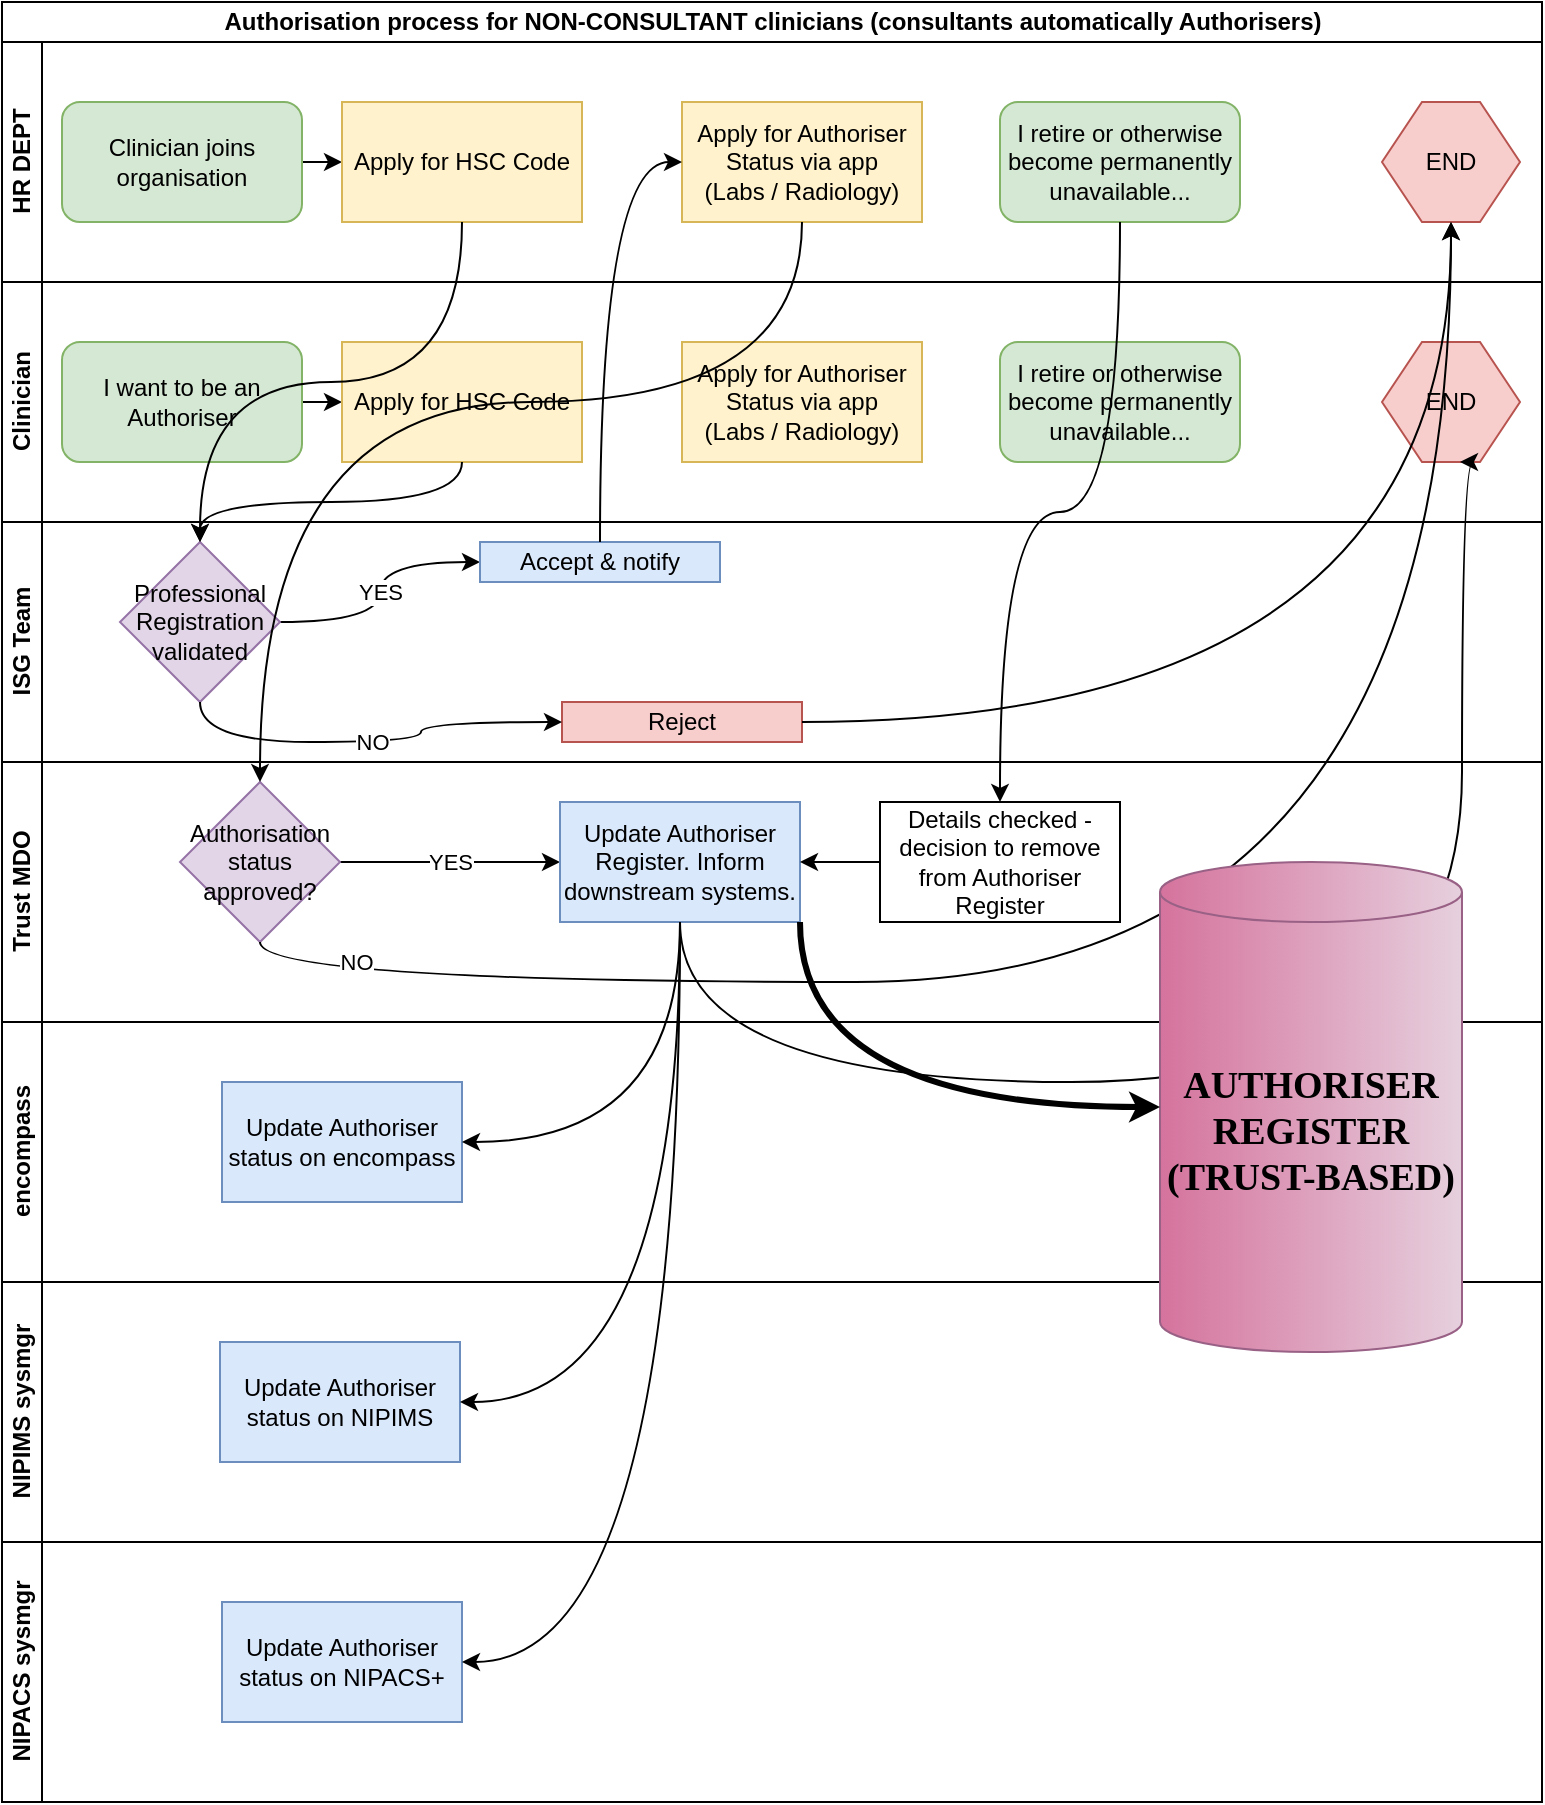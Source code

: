 <mxfile version="24.6.1" type="github">
  <diagram name="Page-1" id="u5WdyKpmLq1f9wdWZwxd">
    <mxGraphModel dx="954" dy="600" grid="1" gridSize="10" guides="1" tooltips="1" connect="1" arrows="1" fold="1" page="1" pageScale="1" pageWidth="827" pageHeight="1169" math="0" shadow="0">
      <root>
        <mxCell id="0" />
        <mxCell id="1" parent="0" />
        <mxCell id="RM7T-BV5S8IWrfnI9Fu0-1" value="Authorisation process for NON-CONSULTANT clinicians (consultants automatically Authorisers)" style="swimlane;childLayout=stackLayout;resizeParent=1;resizeParentMax=0;horizontal=1;startSize=20;horizontalStack=0;html=1;" parent="1" vertex="1">
          <mxGeometry x="31" y="60" width="770" height="900" as="geometry" />
        </mxCell>
        <mxCell id="RM7T-BV5S8IWrfnI9Fu0-2" value="HR DEPT" style="swimlane;startSize=20;horizontal=0;html=1;" parent="RM7T-BV5S8IWrfnI9Fu0-1" vertex="1">
          <mxGeometry y="20" width="770" height="120" as="geometry" />
        </mxCell>
        <mxCell id="RM7T-BV5S8IWrfnI9Fu0-15" style="edgeStyle=orthogonalEdgeStyle;rounded=0;orthogonalLoop=1;jettySize=auto;html=1;exitX=1;exitY=0.5;exitDx=0;exitDy=0;entryX=0;entryY=0.5;entryDx=0;entryDy=0;" parent="RM7T-BV5S8IWrfnI9Fu0-2" source="RM7T-BV5S8IWrfnI9Fu0-8" target="RM7T-BV5S8IWrfnI9Fu0-10" edge="1">
          <mxGeometry relative="1" as="geometry" />
        </mxCell>
        <mxCell id="RM7T-BV5S8IWrfnI9Fu0-8" value="Clinician joins organisation" style="rounded=1;whiteSpace=wrap;html=1;fillColor=#d5e8d4;strokeColor=#82b366;" parent="RM7T-BV5S8IWrfnI9Fu0-2" vertex="1">
          <mxGeometry x="30" y="30" width="120" height="60" as="geometry" />
        </mxCell>
        <mxCell id="RM7T-BV5S8IWrfnI9Fu0-10" value="Apply for HSC Code" style="rounded=0;whiteSpace=wrap;html=1;fillColor=#fff2cc;strokeColor=#d6b656;" parent="RM7T-BV5S8IWrfnI9Fu0-2" vertex="1">
          <mxGeometry x="170" y="30" width="120" height="60" as="geometry" />
        </mxCell>
        <mxCell id="RM7T-BV5S8IWrfnI9Fu0-18" value="Apply for Authoriser Status via app&lt;div&gt;(Labs / Radiology)&lt;/div&gt;" style="rounded=0;whiteSpace=wrap;html=1;fillColor=#fff2cc;strokeColor=#d6b656;" parent="RM7T-BV5S8IWrfnI9Fu0-2" vertex="1">
          <mxGeometry x="340" y="30" width="120" height="60" as="geometry" />
        </mxCell>
        <mxCell id="RM7T-BV5S8IWrfnI9Fu0-27" value="END" style="shape=hexagon;perimeter=hexagonPerimeter2;whiteSpace=wrap;html=1;fixedSize=1;fillColor=#f8cecc;strokeColor=#b85450;" parent="RM7T-BV5S8IWrfnI9Fu0-2" vertex="1">
          <mxGeometry x="690" y="30" width="69" height="60" as="geometry" />
        </mxCell>
        <mxCell id="RM7T-BV5S8IWrfnI9Fu0-33" value="I retire or otherwise become permanently unavailable..." style="rounded=1;whiteSpace=wrap;html=1;fillColor=#d5e8d4;strokeColor=#82b366;" parent="RM7T-BV5S8IWrfnI9Fu0-2" vertex="1">
          <mxGeometry x="499" y="30" width="120" height="60" as="geometry" />
        </mxCell>
        <mxCell id="rUzp-bwFO80kxPo89utR-1" value="Clinician" style="swimlane;startSize=20;horizontal=0;html=1;" vertex="1" parent="RM7T-BV5S8IWrfnI9Fu0-1">
          <mxGeometry y="140" width="770" height="120" as="geometry" />
        </mxCell>
        <mxCell id="rUzp-bwFO80kxPo89utR-2" style="edgeStyle=orthogonalEdgeStyle;rounded=0;orthogonalLoop=1;jettySize=auto;html=1;exitX=1;exitY=0.5;exitDx=0;exitDy=0;entryX=0;entryY=0.5;entryDx=0;entryDy=0;" edge="1" parent="rUzp-bwFO80kxPo89utR-1" source="rUzp-bwFO80kxPo89utR-3" target="rUzp-bwFO80kxPo89utR-4">
          <mxGeometry relative="1" as="geometry" />
        </mxCell>
        <mxCell id="rUzp-bwFO80kxPo89utR-3" value="I want to be an Authoriser" style="rounded=1;whiteSpace=wrap;html=1;fillColor=#d5e8d4;strokeColor=#82b366;" vertex="1" parent="rUzp-bwFO80kxPo89utR-1">
          <mxGeometry x="30" y="30" width="120" height="60" as="geometry" />
        </mxCell>
        <mxCell id="rUzp-bwFO80kxPo89utR-4" value="Apply for HSC Code" style="rounded=0;whiteSpace=wrap;html=1;fillColor=#fff2cc;strokeColor=#d6b656;" vertex="1" parent="rUzp-bwFO80kxPo89utR-1">
          <mxGeometry x="170" y="30" width="120" height="60" as="geometry" />
        </mxCell>
        <mxCell id="rUzp-bwFO80kxPo89utR-5" value="Apply for Authoriser Status via app&lt;div&gt;(Labs / Radiology)&lt;/div&gt;" style="rounded=0;whiteSpace=wrap;html=1;fillColor=#fff2cc;strokeColor=#d6b656;" vertex="1" parent="rUzp-bwFO80kxPo89utR-1">
          <mxGeometry x="340" y="30" width="120" height="60" as="geometry" />
        </mxCell>
        <mxCell id="rUzp-bwFO80kxPo89utR-6" value="END" style="shape=hexagon;perimeter=hexagonPerimeter2;whiteSpace=wrap;html=1;fixedSize=1;fillColor=#f8cecc;strokeColor=#b85450;" vertex="1" parent="rUzp-bwFO80kxPo89utR-1">
          <mxGeometry x="690" y="30" width="69" height="60" as="geometry" />
        </mxCell>
        <mxCell id="rUzp-bwFO80kxPo89utR-7" value="I retire or otherwise become permanently unavailable..." style="rounded=1;whiteSpace=wrap;html=1;fillColor=#d5e8d4;strokeColor=#82b366;" vertex="1" parent="rUzp-bwFO80kxPo89utR-1">
          <mxGeometry x="499" y="30" width="120" height="60" as="geometry" />
        </mxCell>
        <mxCell id="RM7T-BV5S8IWrfnI9Fu0-3" value="ISG Team" style="swimlane;startSize=20;horizontal=0;html=1;" parent="RM7T-BV5S8IWrfnI9Fu0-1" vertex="1">
          <mxGeometry y="260" width="770" height="120" as="geometry" />
        </mxCell>
        <mxCell id="RM7T-BV5S8IWrfnI9Fu0-13" value="YES" style="edgeStyle=orthogonalEdgeStyle;rounded=0;orthogonalLoop=1;jettySize=auto;html=1;curved=1;" parent="RM7T-BV5S8IWrfnI9Fu0-3" source="RM7T-BV5S8IWrfnI9Fu0-11" target="RM7T-BV5S8IWrfnI9Fu0-12" edge="1">
          <mxGeometry relative="1" as="geometry" />
        </mxCell>
        <mxCell id="RM7T-BV5S8IWrfnI9Fu0-11" value="Professional Registration validated" style="rhombus;whiteSpace=wrap;html=1;fillColor=#e1d5e7;strokeColor=#9673a6;" parent="RM7T-BV5S8IWrfnI9Fu0-3" vertex="1">
          <mxGeometry x="59" y="10" width="80" height="80" as="geometry" />
        </mxCell>
        <mxCell id="RM7T-BV5S8IWrfnI9Fu0-12" value="Accept &amp;amp; notify" style="whiteSpace=wrap;html=1;fillColor=#dae8fc;strokeColor=#6c8ebf;" parent="RM7T-BV5S8IWrfnI9Fu0-3" vertex="1">
          <mxGeometry x="239" y="10" width="120" height="20" as="geometry" />
        </mxCell>
        <mxCell id="RM7T-BV5S8IWrfnI9Fu0-16" value="Reject" style="whiteSpace=wrap;html=1;fillColor=#f8cecc;strokeColor=#b85450;" parent="RM7T-BV5S8IWrfnI9Fu0-3" vertex="1">
          <mxGeometry x="280" y="90" width="120" height="20" as="geometry" />
        </mxCell>
        <mxCell id="RM7T-BV5S8IWrfnI9Fu0-17" value="NO" style="edgeStyle=orthogonalEdgeStyle;rounded=0;orthogonalLoop=1;jettySize=auto;html=1;exitX=0.5;exitY=1;exitDx=0;exitDy=0;curved=1;" parent="RM7T-BV5S8IWrfnI9Fu0-3" source="RM7T-BV5S8IWrfnI9Fu0-11" target="RM7T-BV5S8IWrfnI9Fu0-16" edge="1">
          <mxGeometry relative="1" as="geometry" />
        </mxCell>
        <mxCell id="RM7T-BV5S8IWrfnI9Fu0-4" value="Trust MDO" style="swimlane;startSize=20;horizontal=0;html=1;" parent="RM7T-BV5S8IWrfnI9Fu0-1" vertex="1">
          <mxGeometry y="380" width="770" height="130" as="geometry" />
        </mxCell>
        <mxCell id="RM7T-BV5S8IWrfnI9Fu0-26" value="YES" style="edgeStyle=orthogonalEdgeStyle;rounded=0;orthogonalLoop=1;jettySize=auto;html=1;exitX=1;exitY=0.5;exitDx=0;exitDy=0;entryX=0;entryY=0.5;entryDx=0;entryDy=0;" parent="RM7T-BV5S8IWrfnI9Fu0-4" source="RM7T-BV5S8IWrfnI9Fu0-19" target="RM7T-BV5S8IWrfnI9Fu0-22" edge="1">
          <mxGeometry relative="1" as="geometry" />
        </mxCell>
        <mxCell id="RM7T-BV5S8IWrfnI9Fu0-19" value="Authorisation status approved?" style="rhombus;whiteSpace=wrap;html=1;fillColor=#e1d5e7;strokeColor=#9673a6;" parent="RM7T-BV5S8IWrfnI9Fu0-4" vertex="1">
          <mxGeometry x="89" y="10" width="80" height="80" as="geometry" />
        </mxCell>
        <mxCell id="RM7T-BV5S8IWrfnI9Fu0-37" style="edgeStyle=orthogonalEdgeStyle;rounded=0;orthogonalLoop=1;jettySize=auto;html=1;exitX=0.5;exitY=1;exitDx=0;exitDy=0;curved=1;" parent="RM7T-BV5S8IWrfnI9Fu0-4" source="RM7T-BV5S8IWrfnI9Fu0-22" edge="1">
          <mxGeometry relative="1" as="geometry">
            <mxPoint x="729" y="-150" as="targetPoint" />
            <Array as="points">
              <mxPoint x="339" y="160" />
              <mxPoint x="730" y="160" />
            </Array>
          </mxGeometry>
        </mxCell>
        <mxCell id="RM7T-BV5S8IWrfnI9Fu0-22" value="Update Authoriser Register. Inform downstream systems." style="rounded=0;whiteSpace=wrap;html=1;fillColor=#dae8fc;strokeColor=#6c8ebf;" parent="RM7T-BV5S8IWrfnI9Fu0-4" vertex="1">
          <mxGeometry x="279" y="20" width="120" height="60" as="geometry" />
        </mxCell>
        <mxCell id="RM7T-BV5S8IWrfnI9Fu0-36" style="edgeStyle=orthogonalEdgeStyle;rounded=0;orthogonalLoop=1;jettySize=auto;html=1;exitX=0;exitY=0.5;exitDx=0;exitDy=0;entryX=1;entryY=0.5;entryDx=0;entryDy=0;" parent="RM7T-BV5S8IWrfnI9Fu0-4" source="RM7T-BV5S8IWrfnI9Fu0-34" target="RM7T-BV5S8IWrfnI9Fu0-22" edge="1">
          <mxGeometry relative="1" as="geometry" />
        </mxCell>
        <mxCell id="RM7T-BV5S8IWrfnI9Fu0-34" value="Details checked - decision to remove from Authoriser Register" style="rounded=0;whiteSpace=wrap;html=1;" parent="RM7T-BV5S8IWrfnI9Fu0-4" vertex="1">
          <mxGeometry x="439" y="20" width="120" height="60" as="geometry" />
        </mxCell>
        <mxCell id="RM7T-BV5S8IWrfnI9Fu0-5" value="encompass" style="swimlane;startSize=20;horizontal=0;html=1;" parent="RM7T-BV5S8IWrfnI9Fu0-1" vertex="1">
          <mxGeometry y="510" width="770" height="130" as="geometry" />
        </mxCell>
        <mxCell id="RM7T-BV5S8IWrfnI9Fu0-25" value="Update Authoriser status on encompass" style="rounded=0;whiteSpace=wrap;html=1;fillColor=#dae8fc;strokeColor=#6c8ebf;" parent="RM7T-BV5S8IWrfnI9Fu0-5" vertex="1">
          <mxGeometry x="110" y="30" width="120" height="60" as="geometry" />
        </mxCell>
        <mxCell id="RM7T-BV5S8IWrfnI9Fu0-6" value="NIPIMS sysmgr" style="swimlane;startSize=20;horizontal=0;html=1;" parent="RM7T-BV5S8IWrfnI9Fu0-1" vertex="1">
          <mxGeometry y="640" width="770" height="130" as="geometry" />
        </mxCell>
        <mxCell id="RM7T-BV5S8IWrfnI9Fu0-24" value="Update Authoriser status on NIPIMS" style="rounded=0;whiteSpace=wrap;html=1;fillColor=#dae8fc;strokeColor=#6c8ebf;" parent="RM7T-BV5S8IWrfnI9Fu0-6" vertex="1">
          <mxGeometry x="109" y="30" width="120" height="60" as="geometry" />
        </mxCell>
        <mxCell id="RM7T-BV5S8IWrfnI9Fu0-7" value="NIPACS sysmgr" style="swimlane;startSize=20;horizontal=0;html=1;" parent="RM7T-BV5S8IWrfnI9Fu0-1" vertex="1">
          <mxGeometry y="770" width="770" height="130" as="geometry" />
        </mxCell>
        <mxCell id="RM7T-BV5S8IWrfnI9Fu0-23" value="Update Authoriser status on NIPACS+" style="rounded=0;whiteSpace=wrap;html=1;fillColor=#dae8fc;strokeColor=#6c8ebf;" parent="RM7T-BV5S8IWrfnI9Fu0-7" vertex="1">
          <mxGeometry x="110" y="30" width="120" height="60" as="geometry" />
        </mxCell>
        <mxCell id="RM7T-BV5S8IWrfnI9Fu0-14" style="edgeStyle=orthogonalEdgeStyle;rounded=0;orthogonalLoop=1;jettySize=auto;html=1;exitX=0.5;exitY=1;exitDx=0;exitDy=0;entryX=0.5;entryY=0;entryDx=0;entryDy=0;curved=1;" parent="RM7T-BV5S8IWrfnI9Fu0-1" source="RM7T-BV5S8IWrfnI9Fu0-10" target="RM7T-BV5S8IWrfnI9Fu0-11" edge="1">
          <mxGeometry relative="1" as="geometry" />
        </mxCell>
        <mxCell id="RM7T-BV5S8IWrfnI9Fu0-20" style="edgeStyle=orthogonalEdgeStyle;rounded=0;orthogonalLoop=1;jettySize=auto;html=1;exitX=0.5;exitY=1;exitDx=0;exitDy=0;entryX=0.5;entryY=0;entryDx=0;entryDy=0;curved=1;" parent="RM7T-BV5S8IWrfnI9Fu0-1" source="RM7T-BV5S8IWrfnI9Fu0-18" target="RM7T-BV5S8IWrfnI9Fu0-19" edge="1">
          <mxGeometry relative="1" as="geometry">
            <Array as="points">
              <mxPoint x="400" y="200" />
              <mxPoint x="129" y="200" />
            </Array>
          </mxGeometry>
        </mxCell>
        <mxCell id="RM7T-BV5S8IWrfnI9Fu0-21" style="edgeStyle=orthogonalEdgeStyle;rounded=0;orthogonalLoop=1;jettySize=auto;html=1;exitX=0.5;exitY=0;exitDx=0;exitDy=0;entryX=0;entryY=0.5;entryDx=0;entryDy=0;curved=1;" parent="RM7T-BV5S8IWrfnI9Fu0-1" source="RM7T-BV5S8IWrfnI9Fu0-12" target="RM7T-BV5S8IWrfnI9Fu0-18" edge="1">
          <mxGeometry relative="1" as="geometry" />
        </mxCell>
        <mxCell id="RM7T-BV5S8IWrfnI9Fu0-28" style="edgeStyle=orthogonalEdgeStyle;rounded=0;orthogonalLoop=1;jettySize=auto;html=1;exitX=1;exitY=0.5;exitDx=0;exitDy=0;entryX=0.5;entryY=1;entryDx=0;entryDy=0;curved=1;" parent="RM7T-BV5S8IWrfnI9Fu0-1" source="RM7T-BV5S8IWrfnI9Fu0-16" target="RM7T-BV5S8IWrfnI9Fu0-27" edge="1">
          <mxGeometry relative="1" as="geometry" />
        </mxCell>
        <mxCell id="RM7T-BV5S8IWrfnI9Fu0-29" style="edgeStyle=orthogonalEdgeStyle;rounded=0;orthogonalLoop=1;jettySize=auto;html=1;exitX=0.5;exitY=1;exitDx=0;exitDy=0;entryX=1;entryY=0.5;entryDx=0;entryDy=0;curved=1;" parent="RM7T-BV5S8IWrfnI9Fu0-1" source="RM7T-BV5S8IWrfnI9Fu0-22" target="RM7T-BV5S8IWrfnI9Fu0-25" edge="1">
          <mxGeometry relative="1" as="geometry" />
        </mxCell>
        <mxCell id="RM7T-BV5S8IWrfnI9Fu0-30" style="edgeStyle=orthogonalEdgeStyle;rounded=0;orthogonalLoop=1;jettySize=auto;html=1;exitX=0.5;exitY=1;exitDx=0;exitDy=0;entryX=1;entryY=0.5;entryDx=0;entryDy=0;curved=1;" parent="RM7T-BV5S8IWrfnI9Fu0-1" source="RM7T-BV5S8IWrfnI9Fu0-22" target="RM7T-BV5S8IWrfnI9Fu0-24" edge="1">
          <mxGeometry relative="1" as="geometry" />
        </mxCell>
        <mxCell id="RM7T-BV5S8IWrfnI9Fu0-31" style="edgeStyle=orthogonalEdgeStyle;rounded=0;orthogonalLoop=1;jettySize=auto;html=1;exitX=0.5;exitY=1;exitDx=0;exitDy=0;entryX=1;entryY=0.5;entryDx=0;entryDy=0;curved=1;" parent="RM7T-BV5S8IWrfnI9Fu0-1" source="RM7T-BV5S8IWrfnI9Fu0-22" target="RM7T-BV5S8IWrfnI9Fu0-23" edge="1">
          <mxGeometry relative="1" as="geometry" />
        </mxCell>
        <mxCell id="RM7T-BV5S8IWrfnI9Fu0-32" value="NO" style="edgeStyle=orthogonalEdgeStyle;rounded=0;orthogonalLoop=1;jettySize=auto;html=1;exitX=0.5;exitY=1;exitDx=0;exitDy=0;entryX=0.5;entryY=1;entryDx=0;entryDy=0;curved=1;" parent="RM7T-BV5S8IWrfnI9Fu0-1" source="RM7T-BV5S8IWrfnI9Fu0-19" target="RM7T-BV5S8IWrfnI9Fu0-27" edge="1">
          <mxGeometry x="-0.863" y="10" relative="1" as="geometry">
            <mxPoint as="offset" />
          </mxGeometry>
        </mxCell>
        <mxCell id="RM7T-BV5S8IWrfnI9Fu0-35" style="edgeStyle=orthogonalEdgeStyle;rounded=0;orthogonalLoop=1;jettySize=auto;html=1;exitX=0.5;exitY=1;exitDx=0;exitDy=0;entryX=0.5;entryY=0;entryDx=0;entryDy=0;curved=1;" parent="RM7T-BV5S8IWrfnI9Fu0-1" source="RM7T-BV5S8IWrfnI9Fu0-33" target="RM7T-BV5S8IWrfnI9Fu0-34" edge="1">
          <mxGeometry relative="1" as="geometry" />
        </mxCell>
        <mxCell id="rUzp-bwFO80kxPo89utR-8" style="edgeStyle=orthogonalEdgeStyle;rounded=0;orthogonalLoop=1;jettySize=auto;html=1;exitX=0.5;exitY=1;exitDx=0;exitDy=0;curved=1;" edge="1" parent="RM7T-BV5S8IWrfnI9Fu0-1" source="rUzp-bwFO80kxPo89utR-4" target="RM7T-BV5S8IWrfnI9Fu0-11">
          <mxGeometry relative="1" as="geometry" />
        </mxCell>
        <mxCell id="RM7T-BV5S8IWrfnI9Fu0-39" value="AUTHORISER&lt;br style=&quot;font-size: 19px;&quot;&gt;REGISTER&lt;br&gt;(TRUST-BASED)" style="shape=cylinder3;whiteSpace=wrap;html=1;boundedLbl=1;backgroundOutline=1;size=15;fillColor=#e6d0de;gradientColor=#d5739d;strokeColor=#996185;gradientDirection=west;fontStyle=1;fontFamily=Times New Roman;fontSize=19;" parent="1" vertex="1">
          <mxGeometry x="610" y="490" width="151" height="245" as="geometry" />
        </mxCell>
        <mxCell id="RM7T-BV5S8IWrfnI9Fu0-40" style="edgeStyle=orthogonalEdgeStyle;rounded=0;orthogonalLoop=1;jettySize=auto;html=1;exitX=1;exitY=1;exitDx=0;exitDy=0;curved=1;strokeWidth=3;" parent="1" source="RM7T-BV5S8IWrfnI9Fu0-22" target="RM7T-BV5S8IWrfnI9Fu0-39" edge="1">
          <mxGeometry relative="1" as="geometry" />
        </mxCell>
      </root>
    </mxGraphModel>
  </diagram>
</mxfile>
